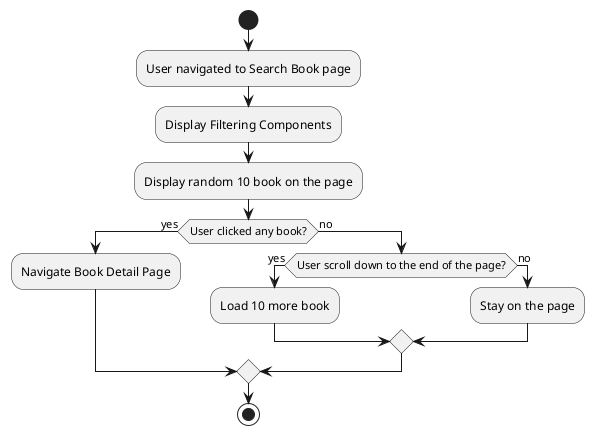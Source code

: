 @startuml

start
:User navigated to Search Book page;
:Display Filtering Components;
:Display random 10 book on the page;

if (User clicked any book?) then (yes)
  :Navigate Book Detail Page;
else (no)
  if(User scroll down to the end of the page?) then (yes)
    :Load 10 more book;
  else (no)
    :Stay on the page;
  endif
endif

stop

@enduml
